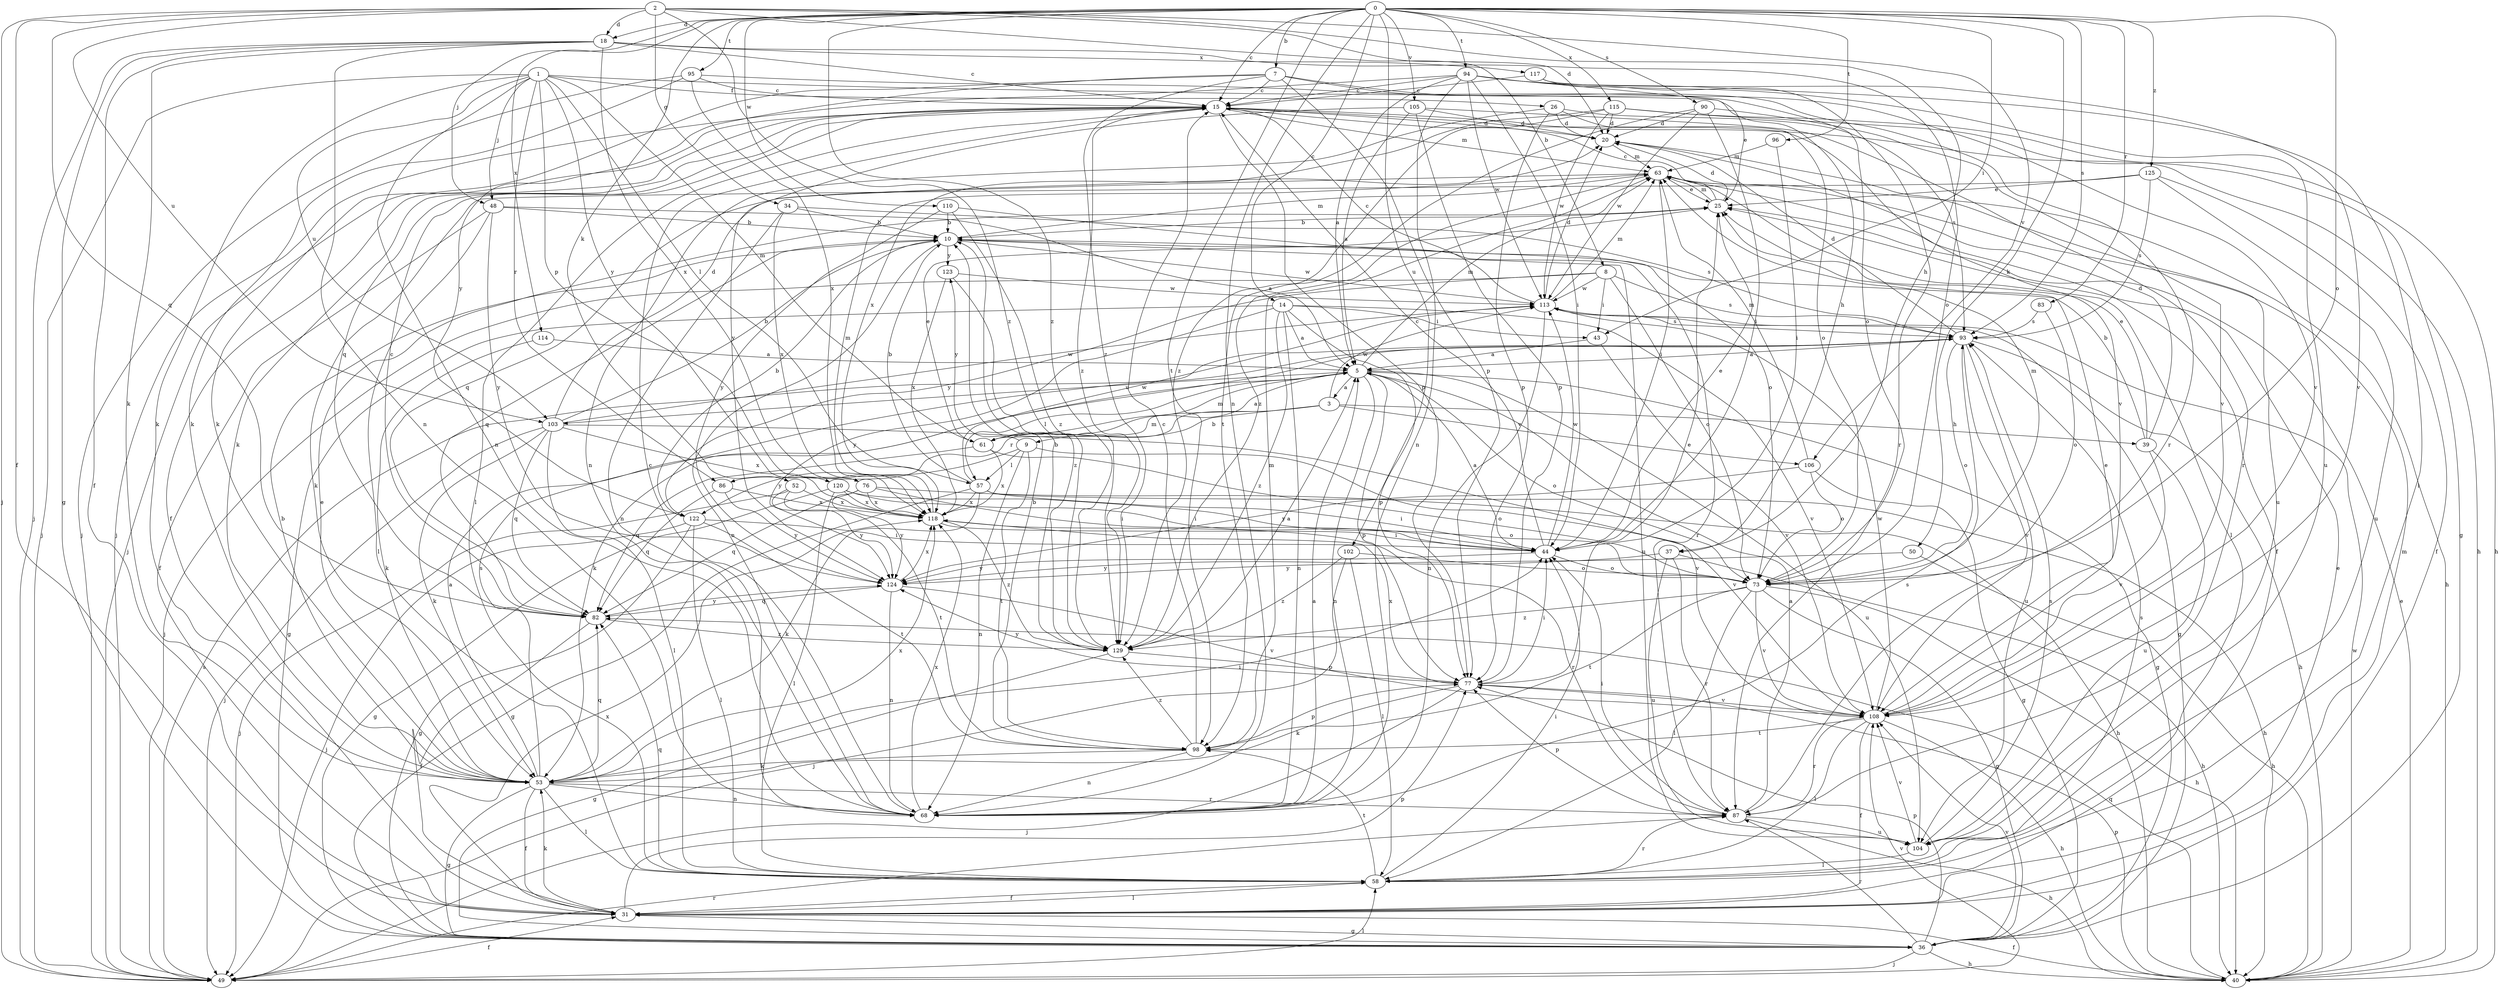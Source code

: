 strict digraph  {
0;
1;
2;
3;
5;
7;
8;
9;
10;
14;
15;
18;
20;
25;
26;
31;
34;
36;
37;
39;
40;
43;
44;
48;
49;
50;
52;
53;
57;
58;
61;
63;
68;
73;
76;
77;
82;
83;
86;
87;
90;
93;
94;
95;
96;
98;
102;
103;
104;
105;
106;
108;
110;
113;
114;
115;
117;
118;
120;
122;
123;
124;
125;
129;
0 -> 7  [label=b];
0 -> 14  [label=c];
0 -> 15  [label=c];
0 -> 18  [label=d];
0 -> 43  [label=i];
0 -> 48  [label=j];
0 -> 50  [label=k];
0 -> 52  [label=k];
0 -> 68  [label=n];
0 -> 73  [label=o];
0 -> 83  [label=r];
0 -> 90  [label=s];
0 -> 93  [label=s];
0 -> 94  [label=t];
0 -> 95  [label=t];
0 -> 96  [label=t];
0 -> 98  [label=t];
0 -> 102  [label=u];
0 -> 105  [label=v];
0 -> 110  [label=w];
0 -> 114  [label=x];
0 -> 115  [label=x];
0 -> 125  [label=z];
0 -> 129  [label=z];
1 -> 26  [label=f];
1 -> 37  [label=h];
1 -> 48  [label=j];
1 -> 49  [label=j];
1 -> 53  [label=k];
1 -> 57  [label=l];
1 -> 61  [label=m];
1 -> 68  [label=n];
1 -> 76  [label=p];
1 -> 86  [label=r];
1 -> 103  [label=u];
1 -> 120  [label=y];
2 -> 8  [label=b];
2 -> 18  [label=d];
2 -> 20  [label=d];
2 -> 31  [label=f];
2 -> 34  [label=g];
2 -> 37  [label=h];
2 -> 49  [label=j];
2 -> 82  [label=q];
2 -> 103  [label=u];
2 -> 106  [label=v];
2 -> 129  [label=z];
3 -> 9  [label=b];
3 -> 39  [label=h];
3 -> 61  [label=m];
3 -> 86  [label=r];
3 -> 106  [label=v];
3 -> 113  [label=w];
5 -> 3  [label=a];
5 -> 36  [label=g];
5 -> 57  [label=l];
5 -> 61  [label=m];
5 -> 63  [label=m];
5 -> 68  [label=n];
5 -> 73  [label=o];
5 -> 77  [label=p];
5 -> 103  [label=u];
5 -> 104  [label=u];
7 -> 15  [label=c];
7 -> 53  [label=k];
7 -> 77  [label=p];
7 -> 87  [label=r];
7 -> 108  [label=v];
7 -> 122  [label=y];
7 -> 129  [label=z];
8 -> 43  [label=i];
8 -> 49  [label=j];
8 -> 73  [label=o];
8 -> 93  [label=s];
8 -> 113  [label=w];
8 -> 122  [label=y];
9 -> 57  [label=l];
9 -> 68  [label=n];
9 -> 98  [label=t];
9 -> 108  [label=v];
9 -> 122  [label=y];
9 -> 123  [label=y];
10 -> 63  [label=m];
10 -> 68  [label=n];
10 -> 82  [label=q];
10 -> 87  [label=r];
10 -> 104  [label=u];
10 -> 113  [label=w];
10 -> 123  [label=y];
14 -> 5  [label=a];
14 -> 36  [label=g];
14 -> 43  [label=i];
14 -> 68  [label=n];
14 -> 77  [label=p];
14 -> 108  [label=v];
14 -> 124  [label=y];
14 -> 129  [label=z];
15 -> 20  [label=d];
15 -> 31  [label=f];
15 -> 40  [label=h];
15 -> 49  [label=j];
15 -> 53  [label=k];
15 -> 58  [label=l];
15 -> 63  [label=m];
15 -> 77  [label=p];
15 -> 82  [label=q];
15 -> 108  [label=v];
15 -> 129  [label=z];
18 -> 15  [label=c];
18 -> 31  [label=f];
18 -> 36  [label=g];
18 -> 49  [label=j];
18 -> 53  [label=k];
18 -> 68  [label=n];
18 -> 73  [label=o];
18 -> 117  [label=x];
18 -> 118  [label=x];
20 -> 63  [label=m];
20 -> 104  [label=u];
25 -> 10  [label=b];
25 -> 15  [label=c];
25 -> 20  [label=d];
25 -> 63  [label=m];
26 -> 20  [label=d];
26 -> 68  [label=n];
26 -> 73  [label=o];
26 -> 77  [label=p];
26 -> 93  [label=s];
31 -> 25  [label=e];
31 -> 36  [label=g];
31 -> 53  [label=k];
31 -> 58  [label=l];
31 -> 63  [label=m];
31 -> 77  [label=p];
31 -> 118  [label=x];
34 -> 10  [label=b];
34 -> 68  [label=n];
34 -> 93  [label=s];
34 -> 118  [label=x];
36 -> 40  [label=h];
36 -> 49  [label=j];
36 -> 77  [label=p];
36 -> 87  [label=r];
36 -> 108  [label=v];
37 -> 40  [label=h];
37 -> 87  [label=r];
37 -> 104  [label=u];
37 -> 124  [label=y];
39 -> 10  [label=b];
39 -> 20  [label=d];
39 -> 25  [label=e];
39 -> 104  [label=u];
39 -> 108  [label=v];
40 -> 25  [label=e];
40 -> 31  [label=f];
40 -> 77  [label=p];
40 -> 82  [label=q];
40 -> 113  [label=w];
43 -> 5  [label=a];
43 -> 108  [label=v];
44 -> 5  [label=a];
44 -> 15  [label=c];
44 -> 25  [label=e];
44 -> 73  [label=o];
44 -> 113  [label=w];
44 -> 124  [label=y];
48 -> 5  [label=a];
48 -> 10  [label=b];
48 -> 31  [label=f];
48 -> 58  [label=l];
48 -> 124  [label=y];
49 -> 31  [label=f];
49 -> 58  [label=l];
49 -> 87  [label=r];
49 -> 93  [label=s];
49 -> 108  [label=v];
50 -> 40  [label=h];
50 -> 124  [label=y];
52 -> 49  [label=j];
52 -> 98  [label=t];
52 -> 118  [label=x];
52 -> 124  [label=y];
53 -> 5  [label=a];
53 -> 10  [label=b];
53 -> 25  [label=e];
53 -> 31  [label=f];
53 -> 36  [label=g];
53 -> 44  [label=i];
53 -> 58  [label=l];
53 -> 68  [label=n];
53 -> 82  [label=q];
53 -> 87  [label=r];
53 -> 93  [label=s];
53 -> 118  [label=x];
57 -> 10  [label=b];
57 -> 36  [label=g];
57 -> 40  [label=h];
57 -> 44  [label=i];
57 -> 53  [label=k];
57 -> 113  [label=w];
57 -> 118  [label=x];
58 -> 31  [label=f];
58 -> 44  [label=i];
58 -> 82  [label=q];
58 -> 87  [label=r];
58 -> 93  [label=s];
58 -> 98  [label=t];
61 -> 5  [label=a];
61 -> 25  [label=e];
61 -> 73  [label=o];
61 -> 82  [label=q];
61 -> 118  [label=x];
63 -> 25  [label=e];
63 -> 31  [label=f];
63 -> 40  [label=h];
63 -> 44  [label=i];
63 -> 58  [label=l];
63 -> 82  [label=q];
63 -> 129  [label=z];
68 -> 5  [label=a];
68 -> 15  [label=c];
68 -> 93  [label=s];
68 -> 118  [label=x];
73 -> 36  [label=g];
73 -> 40  [label=h];
73 -> 58  [label=l];
73 -> 63  [label=m];
73 -> 98  [label=t];
73 -> 108  [label=v];
73 -> 129  [label=z];
76 -> 40  [label=h];
76 -> 44  [label=i];
76 -> 82  [label=q];
76 -> 118  [label=x];
76 -> 124  [label=y];
77 -> 25  [label=e];
77 -> 44  [label=i];
77 -> 49  [label=j];
77 -> 53  [label=k];
77 -> 108  [label=v];
77 -> 118  [label=x];
77 -> 124  [label=y];
82 -> 15  [label=c];
82 -> 31  [label=f];
82 -> 124  [label=y];
82 -> 129  [label=z];
83 -> 73  [label=o];
83 -> 93  [label=s];
86 -> 82  [label=q];
86 -> 118  [label=x];
86 -> 124  [label=y];
87 -> 5  [label=a];
87 -> 40  [label=h];
87 -> 44  [label=i];
87 -> 77  [label=p];
87 -> 104  [label=u];
90 -> 20  [label=d];
90 -> 44  [label=i];
90 -> 98  [label=t];
90 -> 108  [label=v];
90 -> 113  [label=w];
93 -> 5  [label=a];
93 -> 20  [label=d];
93 -> 40  [label=h];
93 -> 53  [label=k];
93 -> 73  [label=o];
93 -> 104  [label=u];
93 -> 108  [label=v];
94 -> 5  [label=a];
94 -> 15  [label=c];
94 -> 25  [label=e];
94 -> 44  [label=i];
94 -> 49  [label=j];
94 -> 58  [label=l];
94 -> 68  [label=n];
94 -> 104  [label=u];
94 -> 113  [label=w];
95 -> 15  [label=c];
95 -> 49  [label=j];
95 -> 53  [label=k];
95 -> 73  [label=o];
95 -> 118  [label=x];
96 -> 44  [label=i];
96 -> 63  [label=m];
98 -> 10  [label=b];
98 -> 15  [label=c];
98 -> 53  [label=k];
98 -> 63  [label=m];
98 -> 68  [label=n];
98 -> 77  [label=p];
98 -> 129  [label=z];
102 -> 49  [label=j];
102 -> 58  [label=l];
102 -> 73  [label=o];
102 -> 129  [label=z];
103 -> 10  [label=b];
103 -> 20  [label=d];
103 -> 49  [label=j];
103 -> 53  [label=k];
103 -> 58  [label=l];
103 -> 82  [label=q];
103 -> 108  [label=v];
103 -> 113  [label=w];
103 -> 118  [label=x];
104 -> 58  [label=l];
104 -> 93  [label=s];
104 -> 108  [label=v];
105 -> 5  [label=a];
105 -> 20  [label=d];
105 -> 77  [label=p];
105 -> 87  [label=r];
105 -> 124  [label=y];
106 -> 36  [label=g];
106 -> 63  [label=m];
106 -> 73  [label=o];
106 -> 124  [label=y];
108 -> 25  [label=e];
108 -> 31  [label=f];
108 -> 40  [label=h];
108 -> 58  [label=l];
108 -> 87  [label=r];
108 -> 98  [label=t];
108 -> 113  [label=w];
110 -> 10  [label=b];
110 -> 73  [label=o];
110 -> 124  [label=y];
110 -> 129  [label=z];
113 -> 15  [label=c];
113 -> 20  [label=d];
113 -> 36  [label=g];
113 -> 63  [label=m];
113 -> 68  [label=n];
113 -> 93  [label=s];
114 -> 5  [label=a];
114 -> 53  [label=k];
115 -> 20  [label=d];
115 -> 36  [label=g];
115 -> 40  [label=h];
115 -> 113  [label=w];
115 -> 118  [label=x];
115 -> 129  [label=z];
117 -> 15  [label=c];
117 -> 87  [label=r];
117 -> 108  [label=v];
118 -> 44  [label=i];
118 -> 63  [label=m];
118 -> 87  [label=r];
118 -> 129  [label=z];
120 -> 36  [label=g];
120 -> 44  [label=i];
120 -> 58  [label=l];
120 -> 73  [label=o];
120 -> 118  [label=x];
122 -> 10  [label=b];
122 -> 36  [label=g];
122 -> 44  [label=i];
122 -> 49  [label=j];
122 -> 58  [label=l];
122 -> 98  [label=t];
123 -> 113  [label=w];
123 -> 118  [label=x];
123 -> 129  [label=z];
124 -> 68  [label=n];
124 -> 82  [label=q];
124 -> 108  [label=v];
124 -> 118  [label=x];
125 -> 25  [label=e];
125 -> 31  [label=f];
125 -> 53  [label=k];
125 -> 93  [label=s];
125 -> 104  [label=u];
129 -> 5  [label=a];
129 -> 10  [label=b];
129 -> 36  [label=g];
129 -> 77  [label=p];
}
